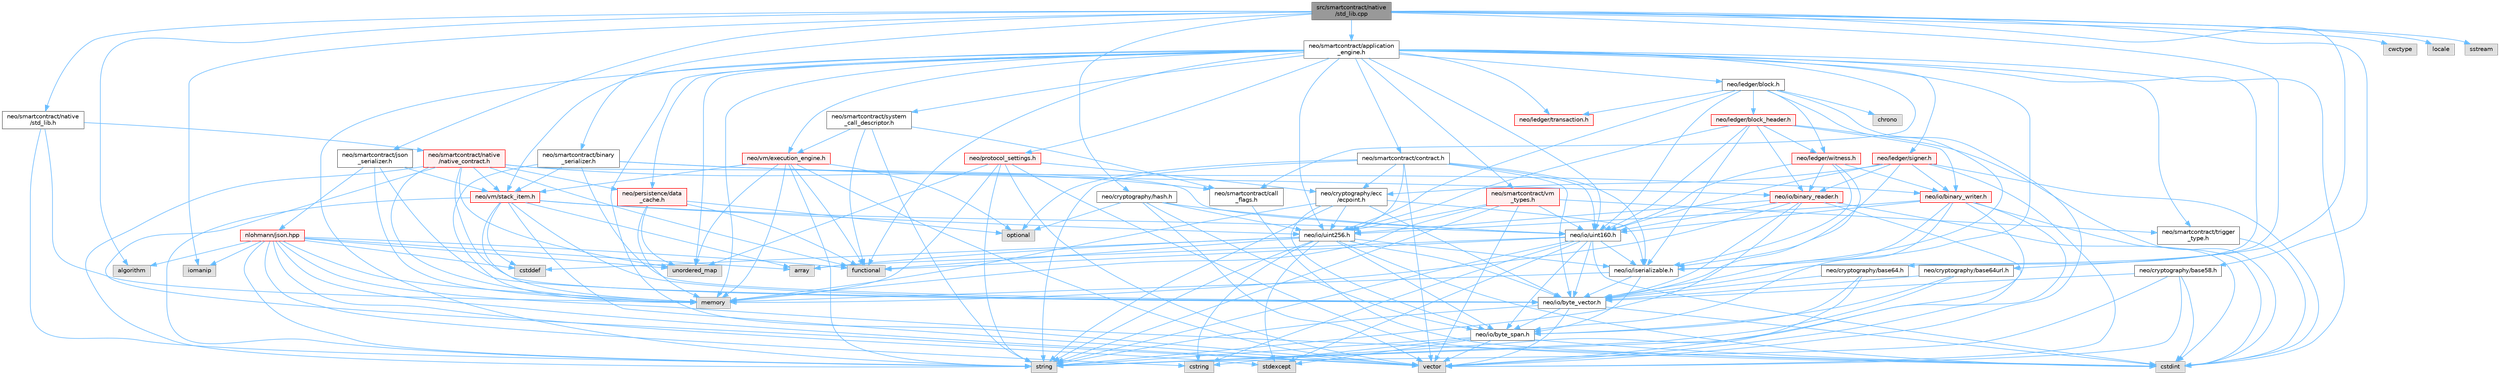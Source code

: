 digraph "src/smartcontract/native/std_lib.cpp"
{
 // LATEX_PDF_SIZE
  bgcolor="transparent";
  edge [fontname=Helvetica,fontsize=10,labelfontname=Helvetica,labelfontsize=10];
  node [fontname=Helvetica,fontsize=10,shape=box,height=0.2,width=0.4];
  Node1 [id="Node000001",label="src/smartcontract/native\l/std_lib.cpp",height=0.2,width=0.4,color="gray40", fillcolor="grey60", style="filled", fontcolor="black",tooltip=" "];
  Node1 -> Node2 [id="edge1_Node000001_Node000002",color="steelblue1",style="solid",tooltip=" "];
  Node2 [id="Node000002",label="algorithm",height=0.2,width=0.4,color="grey60", fillcolor="#E0E0E0", style="filled",tooltip=" "];
  Node1 -> Node3 [id="edge2_Node000001_Node000003",color="steelblue1",style="solid",tooltip=" "];
  Node3 [id="Node000003",label="neo/cryptography/base58.h",height=0.2,width=0.4,color="grey40", fillcolor="white", style="filled",URL="$base58_8h.html",tooltip=" "];
  Node3 -> Node4 [id="edge3_Node000003_Node000004",color="steelblue1",style="solid",tooltip=" "];
  Node4 [id="Node000004",label="neo/io/byte_vector.h",height=0.2,width=0.4,color="grey40", fillcolor="white", style="filled",URL="$io_2byte__vector_8h.html",tooltip=" "];
  Node4 -> Node5 [id="edge4_Node000004_Node000005",color="steelblue1",style="solid",tooltip=" "];
  Node5 [id="Node000005",label="neo/io/byte_span.h",height=0.2,width=0.4,color="grey40", fillcolor="white", style="filled",URL="$io_2byte__span_8h.html",tooltip=" "];
  Node5 -> Node6 [id="edge5_Node000005_Node000006",color="steelblue1",style="solid",tooltip=" "];
  Node6 [id="Node000006",label="cstdint",height=0.2,width=0.4,color="grey60", fillcolor="#E0E0E0", style="filled",tooltip=" "];
  Node5 -> Node7 [id="edge6_Node000005_Node000007",color="steelblue1",style="solid",tooltip=" "];
  Node7 [id="Node000007",label="cstring",height=0.2,width=0.4,color="grey60", fillcolor="#E0E0E0", style="filled",tooltip=" "];
  Node5 -> Node8 [id="edge7_Node000005_Node000008",color="steelblue1",style="solid",tooltip=" "];
  Node8 [id="Node000008",label="stdexcept",height=0.2,width=0.4,color="grey60", fillcolor="#E0E0E0", style="filled",tooltip=" "];
  Node5 -> Node9 [id="edge8_Node000005_Node000009",color="steelblue1",style="solid",tooltip=" "];
  Node9 [id="Node000009",label="string",height=0.2,width=0.4,color="grey60", fillcolor="#E0E0E0", style="filled",tooltip=" "];
  Node5 -> Node10 [id="edge9_Node000005_Node000010",color="steelblue1",style="solid",tooltip=" "];
  Node10 [id="Node000010",label="vector",height=0.2,width=0.4,color="grey60", fillcolor="#E0E0E0", style="filled",tooltip=" "];
  Node4 -> Node6 [id="edge10_Node000004_Node000006",color="steelblue1",style="solid",tooltip=" "];
  Node4 -> Node9 [id="edge11_Node000004_Node000009",color="steelblue1",style="solid",tooltip=" "];
  Node4 -> Node10 [id="edge12_Node000004_Node000010",color="steelblue1",style="solid",tooltip=" "];
  Node3 -> Node6 [id="edge13_Node000003_Node000006",color="steelblue1",style="solid",tooltip=" "];
  Node3 -> Node9 [id="edge14_Node000003_Node000009",color="steelblue1",style="solid",tooltip=" "];
  Node3 -> Node10 [id="edge15_Node000003_Node000010",color="steelblue1",style="solid",tooltip=" "];
  Node1 -> Node11 [id="edge16_Node000001_Node000011",color="steelblue1",style="solid",tooltip=" "];
  Node11 [id="Node000011",label="neo/cryptography/base64.h",height=0.2,width=0.4,color="grey40", fillcolor="white", style="filled",URL="$cryptography_2base64_8h.html",tooltip=" "];
  Node11 -> Node5 [id="edge17_Node000011_Node000005",color="steelblue1",style="solid",tooltip=" "];
  Node11 -> Node4 [id="edge18_Node000011_Node000004",color="steelblue1",style="solid",tooltip=" "];
  Node11 -> Node9 [id="edge19_Node000011_Node000009",color="steelblue1",style="solid",tooltip=" "];
  Node1 -> Node12 [id="edge20_Node000001_Node000012",color="steelblue1",style="solid",tooltip=" "];
  Node12 [id="Node000012",label="neo/cryptography/base64url.h",height=0.2,width=0.4,color="grey40", fillcolor="white", style="filled",URL="$base64url_8h.html",tooltip=" "];
  Node12 -> Node5 [id="edge21_Node000012_Node000005",color="steelblue1",style="solid",tooltip=" "];
  Node12 -> Node4 [id="edge22_Node000012_Node000004",color="steelblue1",style="solid",tooltip=" "];
  Node12 -> Node9 [id="edge23_Node000012_Node000009",color="steelblue1",style="solid",tooltip=" "];
  Node1 -> Node13 [id="edge24_Node000001_Node000013",color="steelblue1",style="solid",tooltip=" "];
  Node13 [id="Node000013",label="neo/cryptography/hash.h",height=0.2,width=0.4,color="grey40", fillcolor="white", style="filled",URL="$hash_8h.html",tooltip=" "];
  Node13 -> Node5 [id="edge25_Node000013_Node000005",color="steelblue1",style="solid",tooltip=" "];
  Node13 -> Node14 [id="edge26_Node000013_Node000014",color="steelblue1",style="solid",tooltip=" "];
  Node14 [id="Node000014",label="neo/io/uint160.h",height=0.2,width=0.4,color="grey40", fillcolor="white", style="filled",URL="$uint160_8h.html",tooltip=" "];
  Node14 -> Node5 [id="edge27_Node000014_Node000005",color="steelblue1",style="solid",tooltip=" "];
  Node14 -> Node4 [id="edge28_Node000014_Node000004",color="steelblue1",style="solid",tooltip=" "];
  Node14 -> Node15 [id="edge29_Node000014_Node000015",color="steelblue1",style="solid",tooltip=" "];
  Node15 [id="Node000015",label="neo/io/iserializable.h",height=0.2,width=0.4,color="grey40", fillcolor="white", style="filled",URL="$iserializable_8h.html",tooltip=" "];
  Node15 -> Node5 [id="edge30_Node000015_Node000005",color="steelblue1",style="solid",tooltip=" "];
  Node15 -> Node4 [id="edge31_Node000015_Node000004",color="steelblue1",style="solid",tooltip=" "];
  Node15 -> Node16 [id="edge32_Node000015_Node000016",color="steelblue1",style="solid",tooltip=" "];
  Node16 [id="Node000016",label="memory",height=0.2,width=0.4,color="grey60", fillcolor="#E0E0E0", style="filled",tooltip=" "];
  Node14 -> Node17 [id="edge33_Node000014_Node000017",color="steelblue1",style="solid",tooltip=" "];
  Node17 [id="Node000017",label="array",height=0.2,width=0.4,color="grey60", fillcolor="#E0E0E0", style="filled",tooltip=" "];
  Node14 -> Node6 [id="edge34_Node000014_Node000006",color="steelblue1",style="solid",tooltip=" "];
  Node14 -> Node7 [id="edge35_Node000014_Node000007",color="steelblue1",style="solid",tooltip=" "];
  Node14 -> Node18 [id="edge36_Node000014_Node000018",color="steelblue1",style="solid",tooltip=" "];
  Node18 [id="Node000018",label="functional",height=0.2,width=0.4,color="grey60", fillcolor="#E0E0E0", style="filled",tooltip=" "];
  Node14 -> Node8 [id="edge37_Node000014_Node000008",color="steelblue1",style="solid",tooltip=" "];
  Node14 -> Node9 [id="edge38_Node000014_Node000009",color="steelblue1",style="solid",tooltip=" "];
  Node13 -> Node19 [id="edge39_Node000013_Node000019",color="steelblue1",style="solid",tooltip=" "];
  Node19 [id="Node000019",label="neo/io/uint256.h",height=0.2,width=0.4,color="grey40", fillcolor="white", style="filled",URL="$uint256_8h.html",tooltip=" "];
  Node19 -> Node5 [id="edge40_Node000019_Node000005",color="steelblue1",style="solid",tooltip=" "];
  Node19 -> Node4 [id="edge41_Node000019_Node000004",color="steelblue1",style="solid",tooltip=" "];
  Node19 -> Node15 [id="edge42_Node000019_Node000015",color="steelblue1",style="solid",tooltip=" "];
  Node19 -> Node17 [id="edge43_Node000019_Node000017",color="steelblue1",style="solid",tooltip=" "];
  Node19 -> Node20 [id="edge44_Node000019_Node000020",color="steelblue1",style="solid",tooltip=" "];
  Node20 [id="Node000020",label="cstddef",height=0.2,width=0.4,color="grey60", fillcolor="#E0E0E0", style="filled",tooltip=" "];
  Node19 -> Node6 [id="edge45_Node000019_Node000006",color="steelblue1",style="solid",tooltip=" "];
  Node19 -> Node7 [id="edge46_Node000019_Node000007",color="steelblue1",style="solid",tooltip=" "];
  Node19 -> Node18 [id="edge47_Node000019_Node000018",color="steelblue1",style="solid",tooltip=" "];
  Node19 -> Node8 [id="edge48_Node000019_Node000008",color="steelblue1",style="solid",tooltip=" "];
  Node19 -> Node9 [id="edge49_Node000019_Node000009",color="steelblue1",style="solid",tooltip=" "];
  Node13 -> Node21 [id="edge50_Node000013_Node000021",color="steelblue1",style="solid",tooltip=" "];
  Node21 [id="Node000021",label="optional",height=0.2,width=0.4,color="grey60", fillcolor="#E0E0E0", style="filled",tooltip=" "];
  Node13 -> Node10 [id="edge51_Node000013_Node000010",color="steelblue1",style="solid",tooltip=" "];
  Node1 -> Node22 [id="edge52_Node000001_Node000022",color="steelblue1",style="solid",tooltip=" "];
  Node22 [id="Node000022",label="neo/smartcontract/application\l_engine.h",height=0.2,width=0.4,color="grey40", fillcolor="white", style="filled",URL="$application__engine_8h.html",tooltip=" "];
  Node22 -> Node4 [id="edge53_Node000022_Node000004",color="steelblue1",style="solid",tooltip=" "];
  Node22 -> Node15 [id="edge54_Node000022_Node000015",color="steelblue1",style="solid",tooltip=" "];
  Node22 -> Node14 [id="edge55_Node000022_Node000014",color="steelblue1",style="solid",tooltip=" "];
  Node22 -> Node19 [id="edge56_Node000022_Node000019",color="steelblue1",style="solid",tooltip=" "];
  Node22 -> Node23 [id="edge57_Node000022_Node000023",color="steelblue1",style="solid",tooltip=" "];
  Node23 [id="Node000023",label="neo/ledger/block.h",height=0.2,width=0.4,color="grey40", fillcolor="white", style="filled",URL="$ledger_2block_8h.html",tooltip=" "];
  Node23 -> Node15 [id="edge58_Node000023_Node000015",color="steelblue1",style="solid",tooltip=" "];
  Node23 -> Node14 [id="edge59_Node000023_Node000014",color="steelblue1",style="solid",tooltip=" "];
  Node23 -> Node19 [id="edge60_Node000023_Node000019",color="steelblue1",style="solid",tooltip=" "];
  Node23 -> Node24 [id="edge61_Node000023_Node000024",color="steelblue1",style="solid",tooltip=" "];
  Node24 [id="Node000024",label="neo/ledger/block_header.h",height=0.2,width=0.4,color="red", fillcolor="#FFF0F0", style="filled",URL="$block__header_8h.html",tooltip=" "];
  Node24 -> Node25 [id="edge62_Node000024_Node000025",color="steelblue1",style="solid",tooltip=" "];
  Node25 [id="Node000025",label="neo/io/binary_reader.h",height=0.2,width=0.4,color="red", fillcolor="#FFF0F0", style="filled",URL="$binary__reader_8h.html",tooltip=" "];
  Node25 -> Node4 [id="edge63_Node000025_Node000004",color="steelblue1",style="solid",tooltip=" "];
  Node25 -> Node14 [id="edge64_Node000025_Node000014",color="steelblue1",style="solid",tooltip=" "];
  Node25 -> Node19 [id="edge65_Node000025_Node000019",color="steelblue1",style="solid",tooltip=" "];
  Node25 -> Node6 [id="edge66_Node000025_Node000006",color="steelblue1",style="solid",tooltip=" "];
  Node25 -> Node16 [id="edge67_Node000025_Node000016",color="steelblue1",style="solid",tooltip=" "];
  Node25 -> Node9 [id="edge68_Node000025_Node000009",color="steelblue1",style="solid",tooltip=" "];
  Node25 -> Node10 [id="edge69_Node000025_Node000010",color="steelblue1",style="solid",tooltip=" "];
  Node24 -> Node30 [id="edge70_Node000024_Node000030",color="steelblue1",style="solid",tooltip=" "];
  Node30 [id="Node000030",label="neo/io/binary_writer.h",height=0.2,width=0.4,color="red", fillcolor="#FFF0F0", style="filled",URL="$binary__writer_8h.html",tooltip=" "];
  Node30 -> Node5 [id="edge71_Node000030_Node000005",color="steelblue1",style="solid",tooltip=" "];
  Node30 -> Node4 [id="edge72_Node000030_Node000004",color="steelblue1",style="solid",tooltip=" "];
  Node30 -> Node14 [id="edge73_Node000030_Node000014",color="steelblue1",style="solid",tooltip=" "];
  Node30 -> Node19 [id="edge74_Node000030_Node000019",color="steelblue1",style="solid",tooltip=" "];
  Node30 -> Node6 [id="edge75_Node000030_Node000006",color="steelblue1",style="solid",tooltip=" "];
  Node30 -> Node9 [id="edge76_Node000030_Node000009",color="steelblue1",style="solid",tooltip=" "];
  Node30 -> Node10 [id="edge77_Node000030_Node000010",color="steelblue1",style="solid",tooltip=" "];
  Node24 -> Node15 [id="edge78_Node000024_Node000015",color="steelblue1",style="solid",tooltip=" "];
  Node24 -> Node14 [id="edge79_Node000024_Node000014",color="steelblue1",style="solid",tooltip=" "];
  Node24 -> Node19 [id="edge80_Node000024_Node000019",color="steelblue1",style="solid",tooltip=" "];
  Node24 -> Node55 [id="edge81_Node000024_Node000055",color="steelblue1",style="solid",tooltip=" "];
  Node55 [id="Node000055",label="neo/ledger/witness.h",height=0.2,width=0.4,color="red", fillcolor="#FFF0F0", style="filled",URL="$ledger_2witness_8h.html",tooltip=" "];
  Node55 -> Node25 [id="edge82_Node000055_Node000025",color="steelblue1",style="solid",tooltip=" "];
  Node55 -> Node30 [id="edge83_Node000055_Node000030",color="steelblue1",style="solid",tooltip=" "];
  Node55 -> Node4 [id="edge84_Node000055_Node000004",color="steelblue1",style="solid",tooltip=" "];
  Node55 -> Node15 [id="edge85_Node000055_Node000015",color="steelblue1",style="solid",tooltip=" "];
  Node55 -> Node14 [id="edge86_Node000055_Node000014",color="steelblue1",style="solid",tooltip=" "];
  Node24 -> Node6 [id="edge87_Node000024_Node000006",color="steelblue1",style="solid",tooltip=" "];
  Node23 -> Node56 [id="edge88_Node000023_Node000056",color="steelblue1",style="solid",tooltip=" "];
  Node56 [id="Node000056",label="neo/ledger/transaction.h",height=0.2,width=0.4,color="red", fillcolor="#FFF0F0", style="filled",URL="$ledger_2transaction_8h.html",tooltip=" "];
  Node23 -> Node55 [id="edge89_Node000023_Node000055",color="steelblue1",style="solid",tooltip=" "];
  Node23 -> Node70 [id="edge90_Node000023_Node000070",color="steelblue1",style="solid",tooltip=" "];
  Node70 [id="Node000070",label="chrono",height=0.2,width=0.4,color="grey60", fillcolor="#E0E0E0", style="filled",tooltip=" "];
  Node23 -> Node10 [id="edge91_Node000023_Node000010",color="steelblue1",style="solid",tooltip=" "];
  Node22 -> Node60 [id="edge92_Node000022_Node000060",color="steelblue1",style="solid",tooltip=" "];
  Node60 [id="Node000060",label="neo/ledger/signer.h",height=0.2,width=0.4,color="red", fillcolor="#FFF0F0", style="filled",URL="$signer_8h.html",tooltip=" "];
  Node60 -> Node61 [id="edge93_Node000060_Node000061",color="steelblue1",style="solid",tooltip=" "];
  Node61 [id="Node000061",label="neo/cryptography/ecc\l/ecpoint.h",height=0.2,width=0.4,color="grey40", fillcolor="white", style="filled",URL="$ecpoint_8h.html",tooltip=" "];
  Node61 -> Node5 [id="edge94_Node000061_Node000005",color="steelblue1",style="solid",tooltip=" "];
  Node61 -> Node4 [id="edge95_Node000061_Node000004",color="steelblue1",style="solid",tooltip=" "];
  Node61 -> Node15 [id="edge96_Node000061_Node000015",color="steelblue1",style="solid",tooltip=" "];
  Node61 -> Node19 [id="edge97_Node000061_Node000019",color="steelblue1",style="solid",tooltip=" "];
  Node61 -> Node16 [id="edge98_Node000061_Node000016",color="steelblue1",style="solid",tooltip=" "];
  Node61 -> Node9 [id="edge99_Node000061_Node000009",color="steelblue1",style="solid",tooltip=" "];
  Node60 -> Node25 [id="edge100_Node000060_Node000025",color="steelblue1",style="solid",tooltip=" "];
  Node60 -> Node30 [id="edge101_Node000060_Node000030",color="steelblue1",style="solid",tooltip=" "];
  Node60 -> Node15 [id="edge102_Node000060_Node000015",color="steelblue1",style="solid",tooltip=" "];
  Node60 -> Node14 [id="edge103_Node000060_Node000014",color="steelblue1",style="solid",tooltip=" "];
  Node60 -> Node6 [id="edge104_Node000060_Node000006",color="steelblue1",style="solid",tooltip=" "];
  Node60 -> Node10 [id="edge105_Node000060_Node000010",color="steelblue1",style="solid",tooltip=" "];
  Node22 -> Node56 [id="edge106_Node000022_Node000056",color="steelblue1",style="solid",tooltip=" "];
  Node22 -> Node71 [id="edge107_Node000022_Node000071",color="steelblue1",style="solid",tooltip=" "];
  Node71 [id="Node000071",label="neo/persistence/data\l_cache.h",height=0.2,width=0.4,color="red", fillcolor="#FFF0F0", style="filled",URL="$data__cache_8h.html",tooltip=" "];
  Node71 -> Node18 [id="edge108_Node000071_Node000018",color="steelblue1",style="solid",tooltip=" "];
  Node71 -> Node16 [id="edge109_Node000071_Node000016",color="steelblue1",style="solid",tooltip=" "];
  Node71 -> Node21 [id="edge110_Node000071_Node000021",color="steelblue1",style="solid",tooltip=" "];
  Node71 -> Node42 [id="edge111_Node000071_Node000042",color="steelblue1",style="solid",tooltip=" "];
  Node42 [id="Node000042",label="unordered_map",height=0.2,width=0.4,color="grey60", fillcolor="#E0E0E0", style="filled",tooltip=" "];
  Node22 -> Node83 [id="edge112_Node000022_Node000083",color="steelblue1",style="solid",tooltip=" "];
  Node83 [id="Node000083",label="neo/protocol_settings.h",height=0.2,width=0.4,color="red", fillcolor="#FFF0F0", style="filled",URL="$protocol__settings_8h.html",tooltip=" "];
  Node83 -> Node61 [id="edge113_Node000083_Node000061",color="steelblue1",style="solid",tooltip=" "];
  Node83 -> Node6 [id="edge114_Node000083_Node000006",color="steelblue1",style="solid",tooltip=" "];
  Node83 -> Node16 [id="edge115_Node000083_Node000016",color="steelblue1",style="solid",tooltip=" "];
  Node83 -> Node9 [id="edge116_Node000083_Node000009",color="steelblue1",style="solid",tooltip=" "];
  Node83 -> Node42 [id="edge117_Node000083_Node000042",color="steelblue1",style="solid",tooltip=" "];
  Node83 -> Node10 [id="edge118_Node000083_Node000010",color="steelblue1",style="solid",tooltip=" "];
  Node22 -> Node85 [id="edge119_Node000022_Node000085",color="steelblue1",style="solid",tooltip=" "];
  Node85 [id="Node000085",label="neo/smartcontract/call\l_flags.h",height=0.2,width=0.4,color="grey40", fillcolor="white", style="filled",URL="$call__flags_8h.html",tooltip=" "];
  Node85 -> Node6 [id="edge120_Node000085_Node000006",color="steelblue1",style="solid",tooltip=" "];
  Node22 -> Node86 [id="edge121_Node000022_Node000086",color="steelblue1",style="solid",tooltip=" "];
  Node86 [id="Node000086",label="neo/smartcontract/contract.h",height=0.2,width=0.4,color="grey40", fillcolor="white", style="filled",URL="$contract_8h.html",tooltip=" "];
  Node86 -> Node61 [id="edge122_Node000086_Node000061",color="steelblue1",style="solid",tooltip=" "];
  Node86 -> Node4 [id="edge123_Node000086_Node000004",color="steelblue1",style="solid",tooltip=" "];
  Node86 -> Node15 [id="edge124_Node000086_Node000015",color="steelblue1",style="solid",tooltip=" "];
  Node86 -> Node14 [id="edge125_Node000086_Node000014",color="steelblue1",style="solid",tooltip=" "];
  Node86 -> Node19 [id="edge126_Node000086_Node000019",color="steelblue1",style="solid",tooltip=" "];
  Node86 -> Node21 [id="edge127_Node000086_Node000021",color="steelblue1",style="solid",tooltip=" "];
  Node86 -> Node9 [id="edge128_Node000086_Node000009",color="steelblue1",style="solid",tooltip=" "];
  Node86 -> Node10 [id="edge129_Node000086_Node000010",color="steelblue1",style="solid",tooltip=" "];
  Node22 -> Node87 [id="edge130_Node000022_Node000087",color="steelblue1",style="solid",tooltip=" "];
  Node87 [id="Node000087",label="neo/smartcontract/system\l_call_descriptor.h",height=0.2,width=0.4,color="grey40", fillcolor="white", style="filled",URL="$system__call__descriptor_8h.html",tooltip=" "];
  Node87 -> Node85 [id="edge131_Node000087_Node000085",color="steelblue1",style="solid",tooltip=" "];
  Node87 -> Node88 [id="edge132_Node000087_Node000088",color="steelblue1",style="solid",tooltip=" "];
  Node88 [id="Node000088",label="neo/vm/execution_engine.h",height=0.2,width=0.4,color="red", fillcolor="#FFF0F0", style="filled",URL="$execution__engine_8h.html",tooltip=" "];
  Node88 -> Node74 [id="edge133_Node000088_Node000074",color="steelblue1",style="solid",tooltip=" "];
  Node74 [id="Node000074",label="neo/vm/stack_item.h",height=0.2,width=0.4,color="red", fillcolor="#FFF0F0", style="filled",URL="$stack__item_8h.html",tooltip=" "];
  Node74 -> Node4 [id="edge134_Node000074_Node000004",color="steelblue1",style="solid",tooltip=" "];
  Node74 -> Node14 [id="edge135_Node000074_Node000014",color="steelblue1",style="solid",tooltip=" "];
  Node74 -> Node19 [id="edge136_Node000074_Node000019",color="steelblue1",style="solid",tooltip=" "];
  Node74 -> Node17 [id="edge137_Node000074_Node000017",color="steelblue1",style="solid",tooltip=" "];
  Node74 -> Node20 [id="edge138_Node000074_Node000020",color="steelblue1",style="solid",tooltip=" "];
  Node74 -> Node16 [id="edge139_Node000074_Node000016",color="steelblue1",style="solid",tooltip=" "];
  Node74 -> Node9 [id="edge140_Node000074_Node000009",color="steelblue1",style="solid",tooltip=" "];
  Node74 -> Node10 [id="edge141_Node000074_Node000010",color="steelblue1",style="solid",tooltip=" "];
  Node88 -> Node18 [id="edge142_Node000088_Node000018",color="steelblue1",style="solid",tooltip=" "];
  Node88 -> Node16 [id="edge143_Node000088_Node000016",color="steelblue1",style="solid",tooltip=" "];
  Node88 -> Node21 [id="edge144_Node000088_Node000021",color="steelblue1",style="solid",tooltip=" "];
  Node88 -> Node9 [id="edge145_Node000088_Node000009",color="steelblue1",style="solid",tooltip=" "];
  Node88 -> Node42 [id="edge146_Node000088_Node000042",color="steelblue1",style="solid",tooltip=" "];
  Node88 -> Node10 [id="edge147_Node000088_Node000010",color="steelblue1",style="solid",tooltip=" "];
  Node87 -> Node18 [id="edge148_Node000087_Node000018",color="steelblue1",style="solid",tooltip=" "];
  Node87 -> Node9 [id="edge149_Node000087_Node000009",color="steelblue1",style="solid",tooltip=" "];
  Node22 -> Node102 [id="edge150_Node000022_Node000102",color="steelblue1",style="solid",tooltip=" "];
  Node102 [id="Node000102",label="neo/smartcontract/trigger\l_type.h",height=0.2,width=0.4,color="grey40", fillcolor="white", style="filled",URL="$trigger__type_8h.html",tooltip=" "];
  Node102 -> Node6 [id="edge151_Node000102_Node000006",color="steelblue1",style="solid",tooltip=" "];
  Node22 -> Node103 [id="edge152_Node000022_Node000103",color="steelblue1",style="solid",tooltip=" "];
  Node103 [id="Node000103",label="neo/smartcontract/vm\l_types.h",height=0.2,width=0.4,color="red", fillcolor="#FFF0F0", style="filled",URL="$vm__types_8h.html",tooltip=" "];
  Node103 -> Node14 [id="edge153_Node000103_Node000014",color="steelblue1",style="solid",tooltip=" "];
  Node103 -> Node19 [id="edge154_Node000103_Node000019",color="steelblue1",style="solid",tooltip=" "];
  Node103 -> Node102 [id="edge155_Node000103_Node000102",color="steelblue1",style="solid",tooltip=" "];
  Node103 -> Node16 [id="edge156_Node000103_Node000016",color="steelblue1",style="solid",tooltip=" "];
  Node103 -> Node9 [id="edge157_Node000103_Node000009",color="steelblue1",style="solid",tooltip=" "];
  Node103 -> Node10 [id="edge158_Node000103_Node000010",color="steelblue1",style="solid",tooltip=" "];
  Node22 -> Node88 [id="edge159_Node000022_Node000088",color="steelblue1",style="solid",tooltip=" "];
  Node22 -> Node74 [id="edge160_Node000022_Node000074",color="steelblue1",style="solid",tooltip=" "];
  Node22 -> Node6 [id="edge161_Node000022_Node000006",color="steelblue1",style="solid",tooltip=" "];
  Node22 -> Node18 [id="edge162_Node000022_Node000018",color="steelblue1",style="solid",tooltip=" "];
  Node22 -> Node16 [id="edge163_Node000022_Node000016",color="steelblue1",style="solid",tooltip=" "];
  Node22 -> Node9 [id="edge164_Node000022_Node000009",color="steelblue1",style="solid",tooltip=" "];
  Node22 -> Node42 [id="edge165_Node000022_Node000042",color="steelblue1",style="solid",tooltip=" "];
  Node22 -> Node10 [id="edge166_Node000022_Node000010",color="steelblue1",style="solid",tooltip=" "];
  Node1 -> Node104 [id="edge167_Node000001_Node000104",color="steelblue1",style="solid",tooltip=" "];
  Node104 [id="Node000104",label="neo/smartcontract/binary\l_serializer.h",height=0.2,width=0.4,color="grey40", fillcolor="white", style="filled",URL="$binary__serializer_8h.html",tooltip=" "];
  Node104 -> Node25 [id="edge168_Node000104_Node000025",color="steelblue1",style="solid",tooltip=" "];
  Node104 -> Node30 [id="edge169_Node000104_Node000030",color="steelblue1",style="solid",tooltip=" "];
  Node104 -> Node4 [id="edge170_Node000104_Node000004",color="steelblue1",style="solid",tooltip=" "];
  Node104 -> Node74 [id="edge171_Node000104_Node000074",color="steelblue1",style="solid",tooltip=" "];
  Node104 -> Node16 [id="edge172_Node000104_Node000016",color="steelblue1",style="solid",tooltip=" "];
  Node1 -> Node105 [id="edge173_Node000001_Node000105",color="steelblue1",style="solid",tooltip=" "];
  Node105 [id="Node000105",label="neo/smartcontract/json\l_serializer.h",height=0.2,width=0.4,color="grey40", fillcolor="white", style="filled",URL="$json__serializer_8h.html",tooltip=" "];
  Node105 -> Node4 [id="edge174_Node000105_Node000004",color="steelblue1",style="solid",tooltip=" "];
  Node105 -> Node74 [id="edge175_Node000105_Node000074",color="steelblue1",style="solid",tooltip=" "];
  Node105 -> Node16 [id="edge176_Node000105_Node000016",color="steelblue1",style="solid",tooltip=" "];
  Node105 -> Node33 [id="edge177_Node000105_Node000033",color="steelblue1",style="solid",tooltip=" "];
  Node33 [id="Node000033",label="nlohmann/json.hpp",height=0.2,width=0.4,color="red", fillcolor="#FFF0F0", style="filled",URL="$json_8hpp.html",tooltip=" "];
  Node33 -> Node2 [id="edge178_Node000033_Node000002",color="steelblue1",style="solid",tooltip=" "];
  Node33 -> Node20 [id="edge179_Node000033_Node000020",color="steelblue1",style="solid",tooltip=" "];
  Node33 -> Node18 [id="edge180_Node000033_Node000018",color="steelblue1",style="solid",tooltip=" "];
  Node33 -> Node16 [id="edge181_Node000033_Node000016",color="steelblue1",style="solid",tooltip=" "];
  Node33 -> Node9 [id="edge182_Node000033_Node000009",color="steelblue1",style="solid",tooltip=" "];
  Node33 -> Node10 [id="edge183_Node000033_Node000010",color="steelblue1",style="solid",tooltip=" "];
  Node33 -> Node17 [id="edge184_Node000033_Node000017",color="steelblue1",style="solid",tooltip=" "];
  Node33 -> Node42 [id="edge185_Node000033_Node000042",color="steelblue1",style="solid",tooltip=" "];
  Node33 -> Node8 [id="edge186_Node000033_Node000008",color="steelblue1",style="solid",tooltip=" "];
  Node33 -> Node6 [id="edge187_Node000033_Node000006",color="steelblue1",style="solid",tooltip=" "];
  Node33 -> Node7 [id="edge188_Node000033_Node000007",color="steelblue1",style="solid",tooltip=" "];
  Node33 -> Node54 [id="edge189_Node000033_Node000054",color="steelblue1",style="solid",tooltip=" "];
  Node54 [id="Node000054",label="iomanip",height=0.2,width=0.4,color="grey60", fillcolor="#E0E0E0", style="filled",tooltip=" "];
  Node1 -> Node106 [id="edge190_Node000001_Node000106",color="steelblue1",style="solid",tooltip=" "];
  Node106 [id="Node000106",label="neo/smartcontract/native\l/std_lib.h",height=0.2,width=0.4,color="grey40", fillcolor="white", style="filled",URL="$std__lib_8h.html",tooltip=" "];
  Node106 -> Node107 [id="edge191_Node000106_Node000107",color="steelblue1",style="solid",tooltip=" "];
  Node107 [id="Node000107",label="neo/smartcontract/native\l/native_contract.h",height=0.2,width=0.4,color="red", fillcolor="#FFF0F0", style="filled",URL="$native_2native__contract_8h.html",tooltip=" "];
  Node107 -> Node4 [id="edge192_Node000107_Node000004",color="steelblue1",style="solid",tooltip=" "];
  Node107 -> Node14 [id="edge193_Node000107_Node000014",color="steelblue1",style="solid",tooltip=" "];
  Node107 -> Node71 [id="edge194_Node000107_Node000071",color="steelblue1",style="solid",tooltip=" "];
  Node107 -> Node85 [id="edge195_Node000107_Node000085",color="steelblue1",style="solid",tooltip=" "];
  Node107 -> Node74 [id="edge196_Node000107_Node000074",color="steelblue1",style="solid",tooltip=" "];
  Node107 -> Node18 [id="edge197_Node000107_Node000018",color="steelblue1",style="solid",tooltip=" "];
  Node107 -> Node16 [id="edge198_Node000107_Node000016",color="steelblue1",style="solid",tooltip=" "];
  Node107 -> Node9 [id="edge199_Node000107_Node000009",color="steelblue1",style="solid",tooltip=" "];
  Node107 -> Node42 [id="edge200_Node000107_Node000042",color="steelblue1",style="solid",tooltip=" "];
  Node107 -> Node10 [id="edge201_Node000107_Node000010",color="steelblue1",style="solid",tooltip=" "];
  Node106 -> Node16 [id="edge202_Node000106_Node000016",color="steelblue1",style="solid",tooltip=" "];
  Node106 -> Node9 [id="edge203_Node000106_Node000009",color="steelblue1",style="solid",tooltip=" "];
  Node1 -> Node108 [id="edge204_Node000001_Node000108",color="steelblue1",style="solid",tooltip=" "];
  Node108 [id="Node000108",label="cwctype",height=0.2,width=0.4,color="grey60", fillcolor="#E0E0E0", style="filled",tooltip=" "];
  Node1 -> Node54 [id="edge205_Node000001_Node000054",color="steelblue1",style="solid",tooltip=" "];
  Node1 -> Node109 [id="edge206_Node000001_Node000109",color="steelblue1",style="solid",tooltip=" "];
  Node109 [id="Node000109",label="locale",height=0.2,width=0.4,color="grey60", fillcolor="#E0E0E0", style="filled",tooltip=" "];
  Node1 -> Node78 [id="edge207_Node000001_Node000078",color="steelblue1",style="solid",tooltip=" "];
  Node78 [id="Node000078",label="sstream",height=0.2,width=0.4,color="grey60", fillcolor="#E0E0E0", style="filled",tooltip=" "];
}
